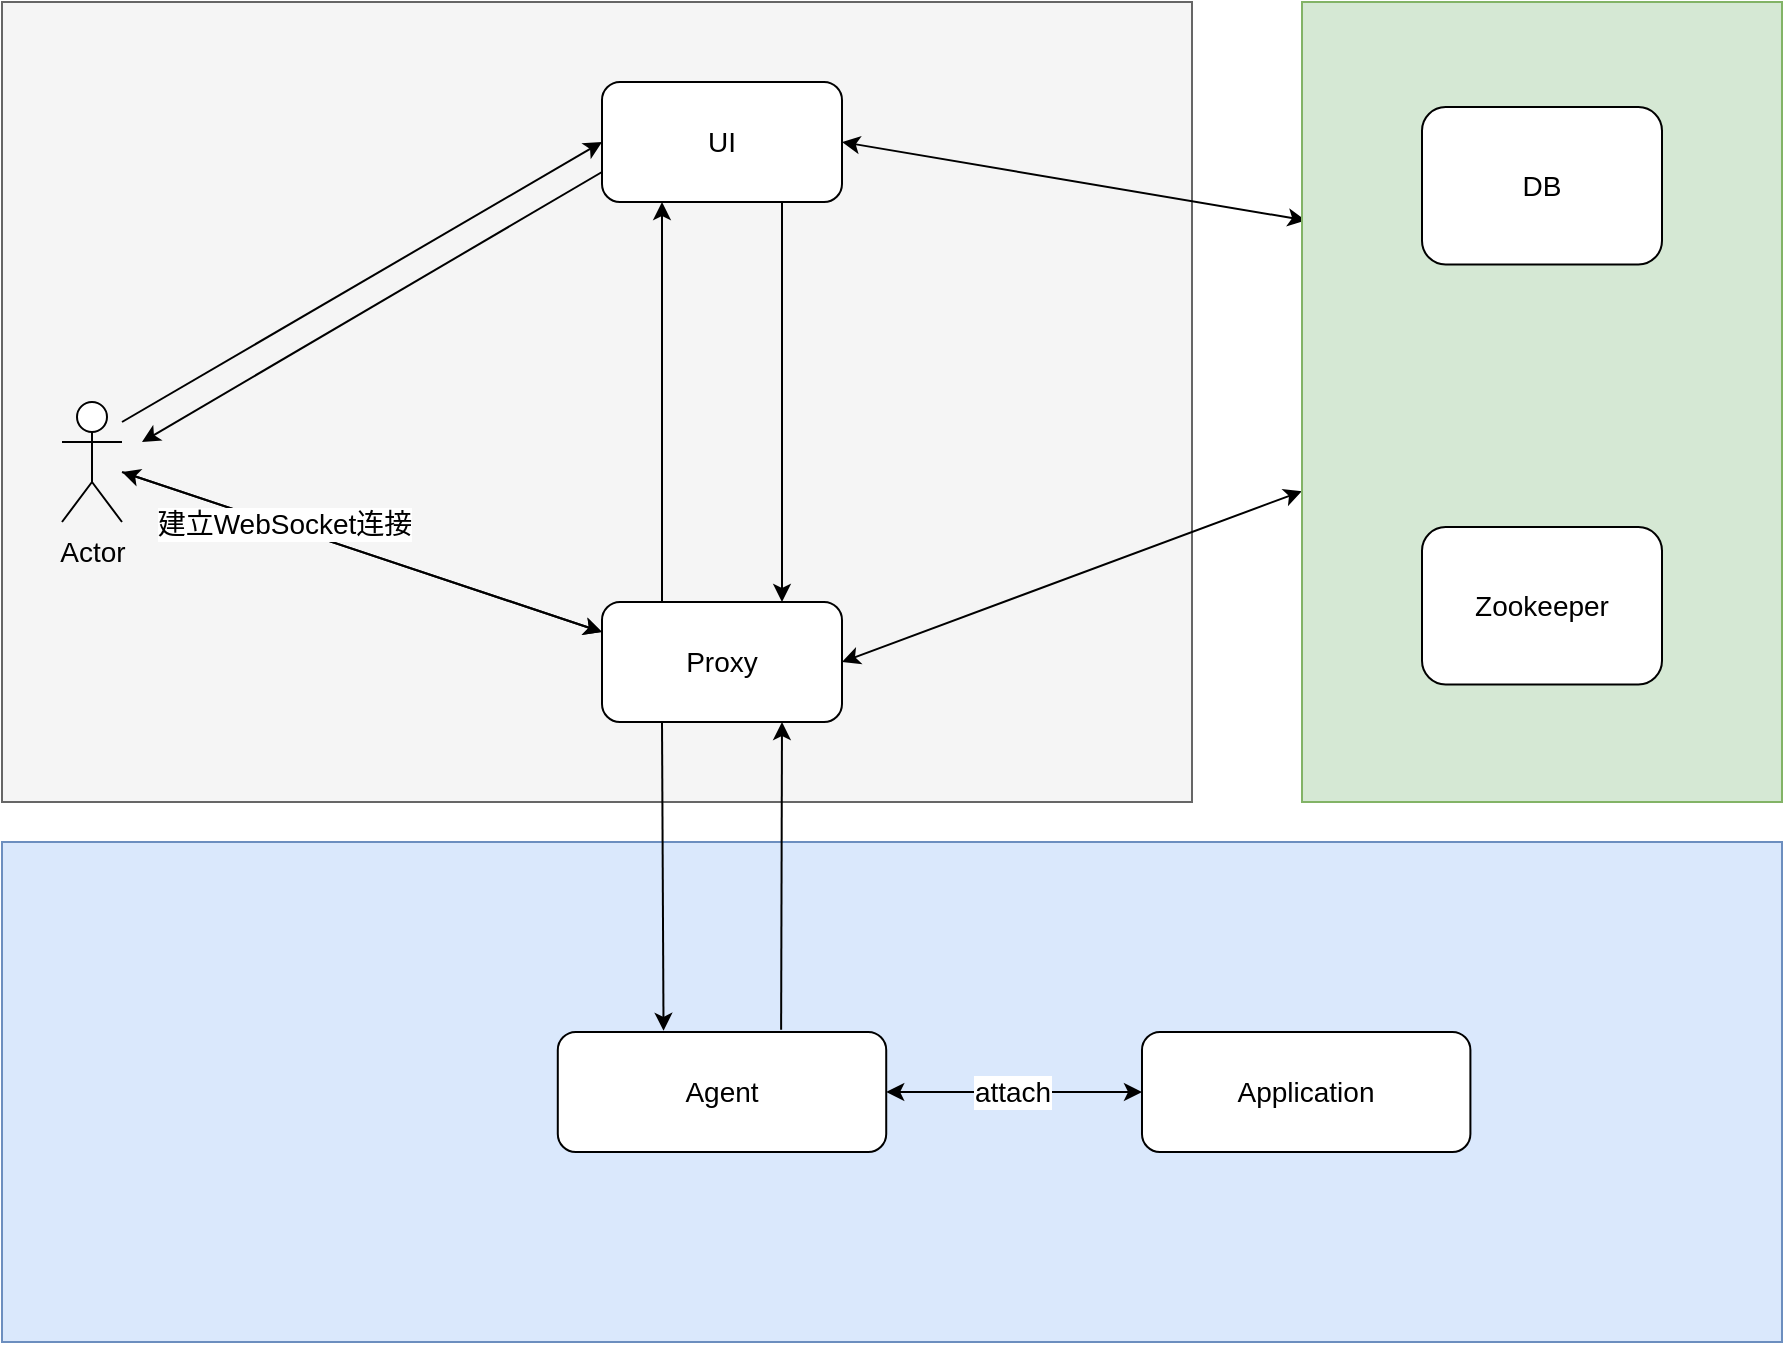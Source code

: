 <mxfile version="14.8.5" type="github">
  <diagram id="zkNUz-Caxsvvmp0IogfI" name="Page-1">
    <mxGraphModel dx="1422" dy="705" grid="1" gridSize="10" guides="1" tooltips="1" connect="1" arrows="1" fold="1" page="1" pageScale="1" pageWidth="827" pageHeight="1169" math="0" shadow="0">
      <root>
        <mxCell id="0" />
        <mxCell id="1" parent="0" />
        <mxCell id="6F3bBYGoPtr7Zg1Nwe4L-1" value="" style="rounded=0;whiteSpace=wrap;html=1;fontSize=14;align=left;fillColor=#f5f5f5;strokeColor=#666666;fontColor=#333333;" vertex="1" parent="1">
          <mxGeometry x="90" y="230" width="595" height="400" as="geometry" />
        </mxCell>
        <mxCell id="6F3bBYGoPtr7Zg1Nwe4L-2" value="" style="endArrow=classic;startArrow=classic;html=1;fontSize=14;align=left;entryX=0;entryY=0.25;entryDx=0;entryDy=0;" edge="1" parent="1" source="6F3bBYGoPtr7Zg1Nwe4L-11" target="6F3bBYGoPtr7Zg1Nwe4L-7">
          <mxGeometry width="50" height="50" relative="1" as="geometry">
            <mxPoint x="460" y="690" as="sourcePoint" />
            <mxPoint x="510" y="640" as="targetPoint" />
          </mxGeometry>
        </mxCell>
        <mxCell id="6F3bBYGoPtr7Zg1Nwe4L-3" style="rounded=0;orthogonalLoop=1;jettySize=auto;html=1;exitX=0;exitY=0.75;exitDx=0;exitDy=0;fontSize=14;" edge="1" parent="1" source="6F3bBYGoPtr7Zg1Nwe4L-5">
          <mxGeometry relative="1" as="geometry">
            <mxPoint x="160" y="450" as="targetPoint" />
          </mxGeometry>
        </mxCell>
        <mxCell id="6F3bBYGoPtr7Zg1Nwe4L-4" style="edgeStyle=none;rounded=0;orthogonalLoop=1;jettySize=auto;html=1;entryX=0.75;entryY=0;entryDx=0;entryDy=0;exitX=0.75;exitY=1;exitDx=0;exitDy=0;fontSize=14;" edge="1" parent="1" source="6F3bBYGoPtr7Zg1Nwe4L-5" target="6F3bBYGoPtr7Zg1Nwe4L-7">
          <mxGeometry relative="1" as="geometry" />
        </mxCell>
        <mxCell id="6F3bBYGoPtr7Zg1Nwe4L-5" value="UI" style="rounded=1;whiteSpace=wrap;html=1;fontSize=14;" vertex="1" parent="1">
          <mxGeometry x="390" y="270" width="120" height="60" as="geometry" />
        </mxCell>
        <mxCell id="6F3bBYGoPtr7Zg1Nwe4L-6" value="" style="edgeStyle=none;rounded=0;orthogonalLoop=1;jettySize=auto;html=1;exitX=0.25;exitY=0;exitDx=0;exitDy=0;entryX=0.25;entryY=1;entryDx=0;entryDy=0;fontSize=14;" edge="1" parent="1" source="6F3bBYGoPtr7Zg1Nwe4L-7" target="6F3bBYGoPtr7Zg1Nwe4L-5">
          <mxGeometry x="0.1" y="-20" relative="1" as="geometry">
            <mxPoint as="offset" />
          </mxGeometry>
        </mxCell>
        <mxCell id="6F3bBYGoPtr7Zg1Nwe4L-7" value="Proxy" style="rounded=1;whiteSpace=wrap;html=1;fontSize=14;" vertex="1" parent="1">
          <mxGeometry x="390" y="530" width="120" height="60" as="geometry" />
        </mxCell>
        <mxCell id="6F3bBYGoPtr7Zg1Nwe4L-8" style="rounded=0;orthogonalLoop=1;jettySize=auto;html=1;entryX=0;entryY=0.5;entryDx=0;entryDy=0;fontSize=14;" edge="1" parent="1" target="6F3bBYGoPtr7Zg1Nwe4L-5">
          <mxGeometry relative="1" as="geometry">
            <mxPoint x="150" y="440" as="sourcePoint" />
          </mxGeometry>
        </mxCell>
        <mxCell id="6F3bBYGoPtr7Zg1Nwe4L-9" style="edgeStyle=none;rounded=0;orthogonalLoop=1;jettySize=auto;html=1;entryX=0;entryY=0.25;entryDx=0;entryDy=0;fontSize=14;" edge="1" parent="1" source="6F3bBYGoPtr7Zg1Nwe4L-11" target="6F3bBYGoPtr7Zg1Nwe4L-7">
          <mxGeometry relative="1" as="geometry" />
        </mxCell>
        <mxCell id="6F3bBYGoPtr7Zg1Nwe4L-10" value="建立WebSocket连接" style="edgeLabel;html=1;align=center;verticalAlign=middle;resizable=0;points=[];fontSize=14;" vertex="1" connectable="0" parent="6F3bBYGoPtr7Zg1Nwe4L-9">
          <mxGeometry x="-0.328" y="1" relative="1" as="geometry">
            <mxPoint as="offset" />
          </mxGeometry>
        </mxCell>
        <mxCell id="6F3bBYGoPtr7Zg1Nwe4L-11" value="Actor" style="shape=umlActor;verticalLabelPosition=bottom;verticalAlign=top;html=1;outlineConnect=0;fontSize=14;" vertex="1" parent="1">
          <mxGeometry x="120" y="430" width="30" height="60" as="geometry" />
        </mxCell>
        <mxCell id="6F3bBYGoPtr7Zg1Nwe4L-12" value="" style="endArrow=classic;startArrow=classic;html=1;fontSize=14;align=left;exitX=1;exitY=0.5;exitDx=0;exitDy=0;entryX=0.008;entryY=0.273;entryDx=0;entryDy=0;entryPerimeter=0;" edge="1" parent="1" source="6F3bBYGoPtr7Zg1Nwe4L-5" target="6F3bBYGoPtr7Zg1Nwe4L-14">
          <mxGeometry width="50" height="50" relative="1" as="geometry">
            <mxPoint x="720" y="510" as="sourcePoint" />
            <mxPoint x="770" y="460" as="targetPoint" />
          </mxGeometry>
        </mxCell>
        <mxCell id="6F3bBYGoPtr7Zg1Nwe4L-13" value="" style="endArrow=classic;startArrow=classic;html=1;fontSize=14;align=left;exitX=1;exitY=0.5;exitDx=0;exitDy=0;" edge="1" parent="1" source="6F3bBYGoPtr7Zg1Nwe4L-7" target="6F3bBYGoPtr7Zg1Nwe4L-14">
          <mxGeometry width="50" height="50" relative="1" as="geometry">
            <mxPoint x="720" y="510" as="sourcePoint" />
            <mxPoint x="770" y="460" as="targetPoint" />
          </mxGeometry>
        </mxCell>
        <mxCell id="6F3bBYGoPtr7Zg1Nwe4L-14" value="" style="rounded=0;whiteSpace=wrap;html=1;fontSize=14;fillColor=#d5e8d4;strokeColor=#82b366;" vertex="1" parent="1">
          <mxGeometry x="740" y="230" width="240" height="400" as="geometry" />
        </mxCell>
        <mxCell id="6F3bBYGoPtr7Zg1Nwe4L-15" value="DB" style="rounded=1;whiteSpace=wrap;html=1;fontSize=14;" vertex="1" parent="1">
          <mxGeometry x="800" y="282.5" width="120" height="78.75" as="geometry" />
        </mxCell>
        <mxCell id="6F3bBYGoPtr7Zg1Nwe4L-16" value="Zookeeper" style="rounded=1;whiteSpace=wrap;html=1;fontSize=14;" vertex="1" parent="1">
          <mxGeometry x="800" y="492.5" width="120" height="78.75" as="geometry" />
        </mxCell>
        <mxCell id="6F3bBYGoPtr7Zg1Nwe4L-17" value="" style="group" vertex="1" connectable="0" parent="1">
          <mxGeometry x="90" y="650" width="890" height="250" as="geometry" />
        </mxCell>
        <mxCell id="6F3bBYGoPtr7Zg1Nwe4L-18" value="" style="rounded=0;whiteSpace=wrap;html=1;fontSize=14;align=left;fillColor=#dae8fc;strokeColor=#6c8ebf;" vertex="1" parent="6F3bBYGoPtr7Zg1Nwe4L-17">
          <mxGeometry width="890" height="250" as="geometry" />
        </mxCell>
        <mxCell id="6F3bBYGoPtr7Zg1Nwe4L-19" value="Agent" style="rounded=1;whiteSpace=wrap;html=1;fontSize=14;" vertex="1" parent="6F3bBYGoPtr7Zg1Nwe4L-17">
          <mxGeometry x="277.898" y="95" width="164.211" height="60" as="geometry" />
        </mxCell>
        <mxCell id="6F3bBYGoPtr7Zg1Nwe4L-20" value="Application" style="rounded=1;whiteSpace=wrap;html=1;fontSize=14;align=center;" vertex="1" parent="6F3bBYGoPtr7Zg1Nwe4L-17">
          <mxGeometry x="569.997" y="95" width="164.211" height="60" as="geometry" />
        </mxCell>
        <mxCell id="6F3bBYGoPtr7Zg1Nwe4L-21" value="" style="endArrow=classic;startArrow=classic;html=1;fontSize=14;align=left;exitX=1;exitY=0.5;exitDx=0;exitDy=0;entryX=0;entryY=0.5;entryDx=0;entryDy=0;" edge="1" parent="6F3bBYGoPtr7Zg1Nwe4L-17" source="6F3bBYGoPtr7Zg1Nwe4L-19" target="6F3bBYGoPtr7Zg1Nwe4L-20">
          <mxGeometry width="50" height="50" relative="1" as="geometry">
            <mxPoint x="410.526" y="110" as="sourcePoint" />
            <mxPoint x="478.947" y="60" as="targetPoint" />
          </mxGeometry>
        </mxCell>
        <mxCell id="6F3bBYGoPtr7Zg1Nwe4L-22" value="attach" style="edgeLabel;html=1;align=center;verticalAlign=middle;resizable=0;points=[];fontSize=14;labelBorderColor=none;" vertex="1" connectable="0" parent="6F3bBYGoPtr7Zg1Nwe4L-21">
          <mxGeometry x="0.214" y="1" relative="1" as="geometry">
            <mxPoint x="-15" y="1" as="offset" />
          </mxGeometry>
        </mxCell>
        <mxCell id="6F3bBYGoPtr7Zg1Nwe4L-23" style="edgeStyle=none;rounded=0;orthogonalLoop=1;jettySize=auto;html=1;exitX=0.25;exitY=1;exitDx=0;exitDy=0;entryX=0.322;entryY=-0.01;entryDx=0;entryDy=0;fontSize=14;align=left;entryPerimeter=0;" edge="1" parent="1" source="6F3bBYGoPtr7Zg1Nwe4L-7" target="6F3bBYGoPtr7Zg1Nwe4L-19">
          <mxGeometry relative="1" as="geometry" />
        </mxCell>
        <mxCell id="6F3bBYGoPtr7Zg1Nwe4L-24" style="edgeStyle=none;rounded=0;orthogonalLoop=1;jettySize=auto;html=1;exitX=0.68;exitY=-0.019;exitDx=0;exitDy=0;entryX=0.75;entryY=1;entryDx=0;entryDy=0;fontSize=14;align=left;exitPerimeter=0;" edge="1" parent="1" source="6F3bBYGoPtr7Zg1Nwe4L-19" target="6F3bBYGoPtr7Zg1Nwe4L-7">
          <mxGeometry relative="1" as="geometry" />
        </mxCell>
      </root>
    </mxGraphModel>
  </diagram>
</mxfile>
